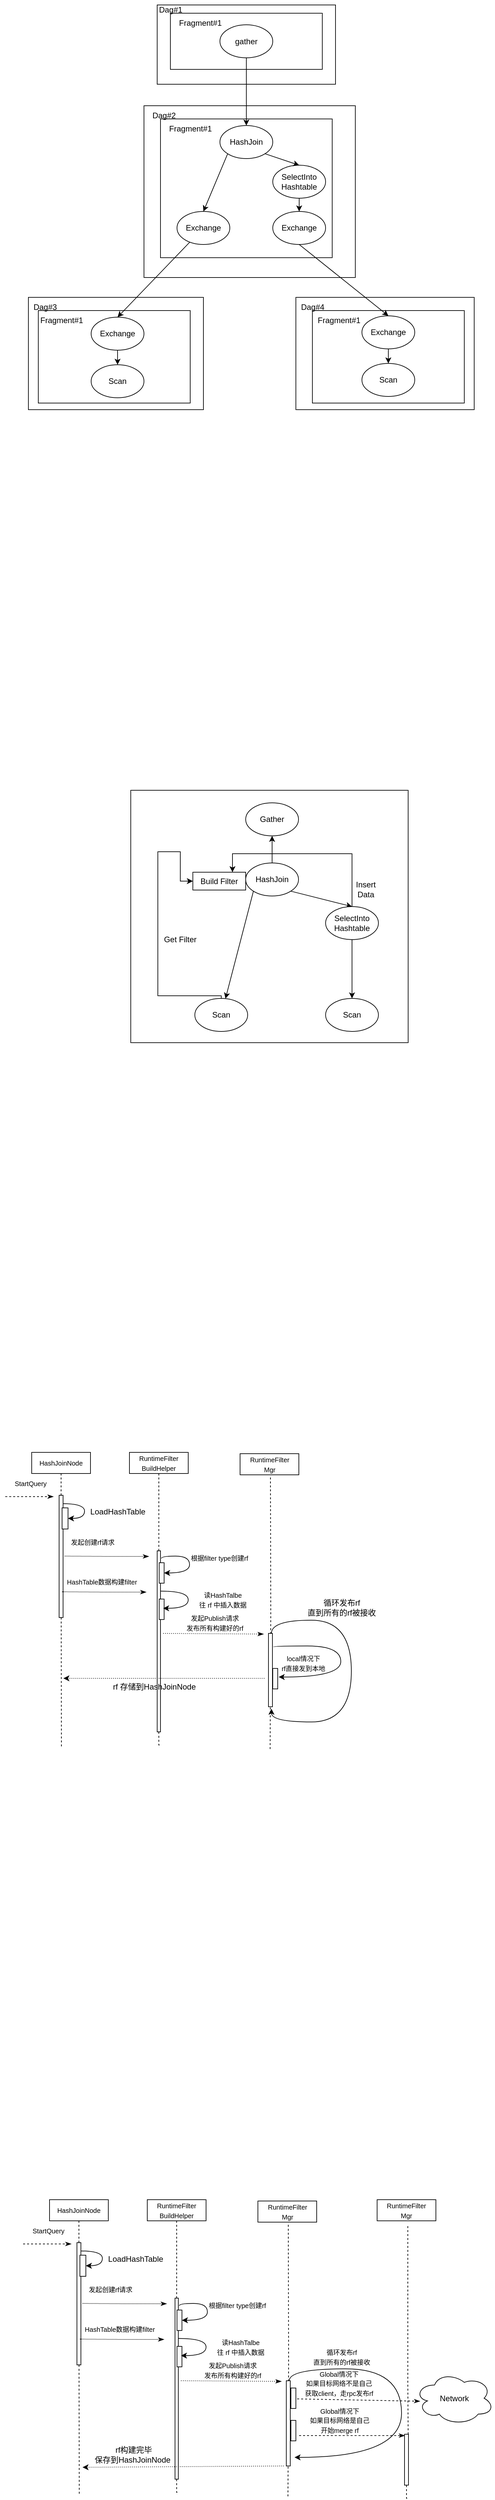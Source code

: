 <mxfile version="22.1.11" type="github">
  <diagram name="第 1 页" id="0k4TBifSkERZmbdtbySY">
    <mxGraphModel dx="954" dy="606" grid="0" gridSize="10" guides="1" tooltips="1" connect="1" arrows="1" fold="1" page="1" pageScale="1" pageWidth="827" pageHeight="1169" math="0" shadow="0">
      <root>
        <mxCell id="0" />
        <mxCell id="1" parent="0" />
        <mxCell id="LGNTD50chUgOsU70D988-14" value="" style="rounded=0;whiteSpace=wrap;html=1;" parent="1" vertex="1">
          <mxGeometry x="460" y="750" width="270" height="170" as="geometry" />
        </mxCell>
        <mxCell id="LGNTD50chUgOsU70D988-35" value="" style="rounded=0;whiteSpace=wrap;html=1;" parent="1" vertex="1">
          <mxGeometry x="485" y="770" width="230" height="140" as="geometry" />
        </mxCell>
        <mxCell id="LGNTD50chUgOsU70D988-13" value="" style="rounded=0;whiteSpace=wrap;html=1;" parent="1" vertex="1">
          <mxGeometry x="55" y="750" width="265" height="170" as="geometry" />
        </mxCell>
        <mxCell id="LGNTD50chUgOsU70D988-6" value="" style="rounded=0;whiteSpace=wrap;html=1;" parent="1" vertex="1">
          <mxGeometry x="230" y="460" width="320" height="260" as="geometry" />
        </mxCell>
        <mxCell id="LGNTD50chUgOsU70D988-2" value="" style="rounded=0;whiteSpace=wrap;html=1;" parent="1" vertex="1">
          <mxGeometry x="255" y="480" width="260" height="210" as="geometry" />
        </mxCell>
        <mxCell id="LGNTD50chUgOsU70D988-1" value="Exchange" style="ellipse;whiteSpace=wrap;html=1;" parent="1" vertex="1">
          <mxGeometry x="280" y="620" width="80" height="50" as="geometry" />
        </mxCell>
        <mxCell id="LGNTD50chUgOsU70D988-26" value="" style="edgeStyle=orthogonalEdgeStyle;rounded=0;orthogonalLoop=1;jettySize=auto;html=1;" parent="1" source="LGNTD50chUgOsU70D988-3" target="LGNTD50chUgOsU70D988-5" edge="1">
          <mxGeometry relative="1" as="geometry" />
        </mxCell>
        <mxCell id="LGNTD50chUgOsU70D988-3" value="SelectInto&lt;br&gt;Hashtable" style="ellipse;whiteSpace=wrap;html=1;" parent="1" vertex="1">
          <mxGeometry x="425" y="550" width="80" height="50" as="geometry" />
        </mxCell>
        <mxCell id="LGNTD50chUgOsU70D988-9" style="rounded=0;orthogonalLoop=1;jettySize=auto;html=1;exitX=1;exitY=1;exitDx=0;exitDy=0;entryX=0.5;entryY=0;entryDx=0;entryDy=0;" parent="1" source="LGNTD50chUgOsU70D988-4" target="LGNTD50chUgOsU70D988-3" edge="1">
          <mxGeometry relative="1" as="geometry" />
        </mxCell>
        <mxCell id="LGNTD50chUgOsU70D988-34" value="" style="rounded=0;whiteSpace=wrap;html=1;" parent="1" vertex="1">
          <mxGeometry x="70" y="770" width="230" height="140" as="geometry" />
        </mxCell>
        <mxCell id="LGNTD50chUgOsU70D988-25" style="rounded=0;orthogonalLoop=1;jettySize=auto;html=1;entryX=0.5;entryY=0;entryDx=0;entryDy=0;" parent="1" source="LGNTD50chUgOsU70D988-1" target="LGNTD50chUgOsU70D988-15" edge="1">
          <mxGeometry relative="1" as="geometry" />
        </mxCell>
        <mxCell id="LGNTD50chUgOsU70D988-12" style="rounded=0;orthogonalLoop=1;jettySize=auto;html=1;exitX=0;exitY=1;exitDx=0;exitDy=0;entryX=0.5;entryY=0;entryDx=0;entryDy=0;" parent="1" source="LGNTD50chUgOsU70D988-4" target="LGNTD50chUgOsU70D988-1" edge="1">
          <mxGeometry relative="1" as="geometry" />
        </mxCell>
        <mxCell id="LGNTD50chUgOsU70D988-4" value="HashJoin" style="ellipse;whiteSpace=wrap;html=1;" parent="1" vertex="1">
          <mxGeometry x="345" y="490" width="80" height="50" as="geometry" />
        </mxCell>
        <mxCell id="LGNTD50chUgOsU70D988-27" style="rounded=0;orthogonalLoop=1;jettySize=auto;html=1;exitX=0.5;exitY=1;exitDx=0;exitDy=0;entryX=0.5;entryY=0;entryDx=0;entryDy=0;" parent="1" source="LGNTD50chUgOsU70D988-5" target="LGNTD50chUgOsU70D988-16" edge="1">
          <mxGeometry relative="1" as="geometry" />
        </mxCell>
        <mxCell id="LGNTD50chUgOsU70D988-5" value="Exchange" style="ellipse;whiteSpace=wrap;html=1;" parent="1" vertex="1">
          <mxGeometry x="425" y="620" width="80" height="50" as="geometry" />
        </mxCell>
        <mxCell id="LGNTD50chUgOsU70D988-21" value="" style="edgeStyle=orthogonalEdgeStyle;rounded=0;orthogonalLoop=1;jettySize=auto;html=1;" parent="1" source="LGNTD50chUgOsU70D988-15" target="LGNTD50chUgOsU70D988-17" edge="1">
          <mxGeometry relative="1" as="geometry" />
        </mxCell>
        <mxCell id="LGNTD50chUgOsU70D988-15" value="Exchange" style="ellipse;whiteSpace=wrap;html=1;" parent="1" vertex="1">
          <mxGeometry x="150" y="780" width="80" height="50" as="geometry" />
        </mxCell>
        <mxCell id="LGNTD50chUgOsU70D988-22" value="" style="edgeStyle=orthogonalEdgeStyle;rounded=0;orthogonalLoop=1;jettySize=auto;html=1;" parent="1" source="LGNTD50chUgOsU70D988-16" target="LGNTD50chUgOsU70D988-18" edge="1">
          <mxGeometry relative="1" as="geometry" />
        </mxCell>
        <mxCell id="LGNTD50chUgOsU70D988-16" value="Exchange" style="ellipse;whiteSpace=wrap;html=1;" parent="1" vertex="1">
          <mxGeometry x="560" y="778" width="80" height="50" as="geometry" />
        </mxCell>
        <mxCell id="LGNTD50chUgOsU70D988-17" value="Scan" style="ellipse;whiteSpace=wrap;html=1;" parent="1" vertex="1">
          <mxGeometry x="150" y="852" width="80" height="50" as="geometry" />
        </mxCell>
        <mxCell id="LGNTD50chUgOsU70D988-18" value="Scan" style="ellipse;whiteSpace=wrap;html=1;" parent="1" vertex="1">
          <mxGeometry x="560" y="850" width="80" height="50" as="geometry" />
        </mxCell>
        <mxCell id="LGNTD50chUgOsU70D988-30" value="" style="rounded=0;whiteSpace=wrap;html=1;" parent="1" vertex="1">
          <mxGeometry x="250" y="307.5" width="270" height="120" as="geometry" />
        </mxCell>
        <mxCell id="LGNTD50chUgOsU70D988-33" value="" style="rounded=0;whiteSpace=wrap;html=1;" parent="1" vertex="1">
          <mxGeometry x="270" y="320" width="230" height="85" as="geometry" />
        </mxCell>
        <mxCell id="LGNTD50chUgOsU70D988-32" style="edgeStyle=orthogonalEdgeStyle;rounded=0;orthogonalLoop=1;jettySize=auto;html=1;" parent="1" source="LGNTD50chUgOsU70D988-31" target="LGNTD50chUgOsU70D988-4" edge="1">
          <mxGeometry relative="1" as="geometry" />
        </mxCell>
        <mxCell id="LGNTD50chUgOsU70D988-31" value="gather" style="ellipse;whiteSpace=wrap;html=1;" parent="1" vertex="1">
          <mxGeometry x="345" y="337.5" width="80" height="50" as="geometry" />
        </mxCell>
        <mxCell id="2ma7Ghk2zAE5fmu_fwJY-1" value="Fragment#1" style="text;html=1;align=center;verticalAlign=middle;resizable=0;points=[];autosize=1;strokeColor=none;fillColor=none;" parent="1" vertex="1">
          <mxGeometry x="480" y="770" width="90" height="30" as="geometry" />
        </mxCell>
        <mxCell id="2ma7Ghk2zAE5fmu_fwJY-2" value="Dag#1" style="text;html=1;align=center;verticalAlign=middle;resizable=0;points=[];autosize=1;strokeColor=none;fillColor=none;" parent="1" vertex="1">
          <mxGeometry x="240" y="300" width="60" height="30" as="geometry" />
        </mxCell>
        <mxCell id="2ma7Ghk2zAE5fmu_fwJY-3" value="Dag#2" style="text;html=1;align=center;verticalAlign=middle;resizable=0;points=[];autosize=1;strokeColor=none;fillColor=none;" parent="1" vertex="1">
          <mxGeometry x="230" y="460" width="60" height="30" as="geometry" />
        </mxCell>
        <mxCell id="2ma7Ghk2zAE5fmu_fwJY-4" value="Dag#3" style="text;html=1;align=center;verticalAlign=middle;resizable=0;points=[];autosize=1;strokeColor=none;fillColor=none;" parent="1" vertex="1">
          <mxGeometry x="50" y="750" width="60" height="30" as="geometry" />
        </mxCell>
        <mxCell id="2ma7Ghk2zAE5fmu_fwJY-5" value="Dag#4" style="text;html=1;align=center;verticalAlign=middle;resizable=0;points=[];autosize=1;strokeColor=none;fillColor=none;" parent="1" vertex="1">
          <mxGeometry x="455" y="750" width="60" height="30" as="geometry" />
        </mxCell>
        <mxCell id="2ma7Ghk2zAE5fmu_fwJY-6" value="Fragment#1" style="text;html=1;align=center;verticalAlign=middle;resizable=0;points=[];autosize=1;strokeColor=none;fillColor=none;" parent="1" vertex="1">
          <mxGeometry x="60" y="770" width="90" height="30" as="geometry" />
        </mxCell>
        <mxCell id="2ma7Ghk2zAE5fmu_fwJY-7" value="Fragment#1" style="text;html=1;align=center;verticalAlign=middle;resizable=0;points=[];autosize=1;strokeColor=none;fillColor=none;" parent="1" vertex="1">
          <mxGeometry x="270" y="320" width="90" height="30" as="geometry" />
        </mxCell>
        <mxCell id="2ma7Ghk2zAE5fmu_fwJY-8" value="Fragment#1" style="text;html=1;align=center;verticalAlign=middle;resizable=0;points=[];autosize=1;strokeColor=none;fillColor=none;" parent="1" vertex="1">
          <mxGeometry x="255" y="480" width="90" height="30" as="geometry" />
        </mxCell>
        <mxCell id="CpbZUt9SCDzq-T55aCew-1" value="" style="rounded=0;whiteSpace=wrap;html=1;" vertex="1" parent="1">
          <mxGeometry x="210" y="1496" width="420" height="382" as="geometry" />
        </mxCell>
        <mxCell id="CpbZUt9SCDzq-T55aCew-7" style="rounded=0;orthogonalLoop=1;jettySize=auto;html=1;exitX=1;exitY=1;exitDx=0;exitDy=0;entryX=0.5;entryY=0;entryDx=0;entryDy=0;" edge="1" parent="1" source="CpbZUt9SCDzq-T55aCew-2" target="CpbZUt9SCDzq-T55aCew-3">
          <mxGeometry relative="1" as="geometry" />
        </mxCell>
        <mxCell id="CpbZUt9SCDzq-T55aCew-12" style="rounded=0;orthogonalLoop=1;jettySize=auto;html=1;exitX=0;exitY=1;exitDx=0;exitDy=0;" edge="1" parent="1" source="CpbZUt9SCDzq-T55aCew-2" target="CpbZUt9SCDzq-T55aCew-5">
          <mxGeometry relative="1" as="geometry" />
        </mxCell>
        <mxCell id="CpbZUt9SCDzq-T55aCew-26" value="" style="edgeStyle=orthogonalEdgeStyle;rounded=0;orthogonalLoop=1;jettySize=auto;html=1;" edge="1" parent="1" source="CpbZUt9SCDzq-T55aCew-2" target="CpbZUt9SCDzq-T55aCew-25">
          <mxGeometry relative="1" as="geometry" />
        </mxCell>
        <mxCell id="CpbZUt9SCDzq-T55aCew-2" value="HashJoin" style="ellipse;whiteSpace=wrap;html=1;" vertex="1" parent="1">
          <mxGeometry x="384" y="1606" width="80" height="50" as="geometry" />
        </mxCell>
        <mxCell id="CpbZUt9SCDzq-T55aCew-9" value="" style="edgeStyle=orthogonalEdgeStyle;rounded=0;orthogonalLoop=1;jettySize=auto;html=1;" edge="1" parent="1" source="CpbZUt9SCDzq-T55aCew-3" target="CpbZUt9SCDzq-T55aCew-4">
          <mxGeometry relative="1" as="geometry" />
        </mxCell>
        <mxCell id="CpbZUt9SCDzq-T55aCew-21" style="edgeStyle=orthogonalEdgeStyle;rounded=0;orthogonalLoop=1;jettySize=auto;html=1;entryX=0.75;entryY=0;entryDx=0;entryDy=0;" edge="1" parent="1" source="CpbZUt9SCDzq-T55aCew-3" target="CpbZUt9SCDzq-T55aCew-13">
          <mxGeometry relative="1" as="geometry">
            <Array as="points">
              <mxPoint x="492" y="1592" />
              <mxPoint x="314" y="1592" />
            </Array>
          </mxGeometry>
        </mxCell>
        <mxCell id="CpbZUt9SCDzq-T55aCew-3" value="SelectInto&lt;br&gt;Hashtable" style="ellipse;whiteSpace=wrap;html=1;" vertex="1" parent="1">
          <mxGeometry x="505" y="1672" width="80" height="50" as="geometry" />
        </mxCell>
        <mxCell id="CpbZUt9SCDzq-T55aCew-4" value="Scan" style="ellipse;whiteSpace=wrap;html=1;" vertex="1" parent="1">
          <mxGeometry x="505" y="1811" width="80" height="50" as="geometry" />
        </mxCell>
        <mxCell id="CpbZUt9SCDzq-T55aCew-5" value="Scan" style="ellipse;whiteSpace=wrap;html=1;" vertex="1" parent="1">
          <mxGeometry x="307" y="1811" width="80" height="50" as="geometry" />
        </mxCell>
        <mxCell id="CpbZUt9SCDzq-T55aCew-17" style="edgeStyle=orthogonalEdgeStyle;rounded=0;orthogonalLoop=1;jettySize=auto;html=1;entryX=0.5;entryY=0;entryDx=0;entryDy=0;endArrow=none;endFill=0;startArrow=classic;startFill=1;" edge="1" parent="1" source="CpbZUt9SCDzq-T55aCew-13" target="CpbZUt9SCDzq-T55aCew-5">
          <mxGeometry relative="1" as="geometry">
            <Array as="points">
              <mxPoint x="285" y="1634" />
              <mxPoint x="285" y="1589" />
              <mxPoint x="251" y="1589" />
              <mxPoint x="251" y="1807" />
            </Array>
          </mxGeometry>
        </mxCell>
        <mxCell id="CpbZUt9SCDzq-T55aCew-13" value="Build Filter" style="rounded=0;whiteSpace=wrap;html=1;" vertex="1" parent="1">
          <mxGeometry x="304" y="1620" width="80" height="27" as="geometry" />
        </mxCell>
        <mxCell id="CpbZUt9SCDzq-T55aCew-18" value="Get Filter" style="text;html=1;strokeColor=none;fillColor=none;align=center;verticalAlign=middle;whiteSpace=wrap;rounded=0;" vertex="1" parent="1">
          <mxGeometry x="255" y="1707" width="60" height="30" as="geometry" />
        </mxCell>
        <mxCell id="CpbZUt9SCDzq-T55aCew-22" value="Insert Data" style="text;html=1;strokeColor=none;fillColor=none;align=center;verticalAlign=middle;whiteSpace=wrap;rounded=0;" vertex="1" parent="1">
          <mxGeometry x="536" y="1631" width="60" height="30" as="geometry" />
        </mxCell>
        <mxCell id="CpbZUt9SCDzq-T55aCew-25" value="Gather" style="ellipse;whiteSpace=wrap;html=1;" vertex="1" parent="1">
          <mxGeometry x="384" y="1515" width="80" height="50" as="geometry" />
        </mxCell>
        <mxCell id="CpbZUt9SCDzq-T55aCew-35" style="rounded=0;orthogonalLoop=1;jettySize=auto;html=1;endArrow=none;endFill=0;dashed=1;" edge="1" parent="1" source="CpbZUt9SCDzq-T55aCew-39">
          <mxGeometry relative="1" as="geometry">
            <mxPoint x="105" y="2945" as="targetPoint" />
          </mxGeometry>
        </mxCell>
        <mxCell id="CpbZUt9SCDzq-T55aCew-27" value="&lt;font style=&quot;font-size: 10px;&quot;&gt;HashJoinNode&lt;/font&gt;" style="rounded=0;whiteSpace=wrap;html=1;" vertex="1" parent="1">
          <mxGeometry x="60" y="2498" width="89" height="32" as="geometry" />
        </mxCell>
        <mxCell id="CpbZUt9SCDzq-T55aCew-29" value="&lt;font style=&quot;font-size: 10px;&quot;&gt;RuntimeFilter&lt;br&gt;Mgr&lt;/font&gt;" style="rounded=0;whiteSpace=wrap;html=1;" vertex="1" parent="1">
          <mxGeometry x="375.5" y="2500" width="89" height="32" as="geometry" />
        </mxCell>
        <mxCell id="CpbZUt9SCDzq-T55aCew-36" style="edgeStyle=orthogonalEdgeStyle;rounded=0;orthogonalLoop=1;jettySize=auto;html=1;endArrow=none;endFill=0;dashed=1;" edge="1" parent="1" source="CpbZUt9SCDzq-T55aCew-47">
          <mxGeometry relative="1" as="geometry">
            <mxPoint x="253" y="2944" as="targetPoint" />
          </mxGeometry>
        </mxCell>
        <mxCell id="CpbZUt9SCDzq-T55aCew-30" value="&lt;font style=&quot;font-size: 10px;&quot;&gt;RuntimeFilter&lt;br&gt;BuildHelper&lt;/font&gt;" style="rounded=0;whiteSpace=wrap;html=1;" vertex="1" parent="1">
          <mxGeometry x="208" y="2498" width="89" height="32" as="geometry" />
        </mxCell>
        <mxCell id="CpbZUt9SCDzq-T55aCew-40" value="" style="rounded=0;orthogonalLoop=1;jettySize=auto;html=1;endArrow=none;endFill=0;dashed=1;" edge="1" parent="1" source="CpbZUt9SCDzq-T55aCew-27" target="CpbZUt9SCDzq-T55aCew-39">
          <mxGeometry relative="1" as="geometry">
            <mxPoint x="105" y="2530" as="sourcePoint" />
            <mxPoint x="104.5" y="2929" as="targetPoint" />
          </mxGeometry>
        </mxCell>
        <mxCell id="CpbZUt9SCDzq-T55aCew-45" style="edgeStyle=orthogonalEdgeStyle;rounded=0;orthogonalLoop=1;jettySize=auto;html=1;exitX=0.833;exitY=0.068;exitDx=0;exitDy=0;entryX=1;entryY=0.5;entryDx=0;entryDy=0;exitPerimeter=0;curved=1;" edge="1" parent="1" source="CpbZUt9SCDzq-T55aCew-39" target="CpbZUt9SCDzq-T55aCew-43">
          <mxGeometry relative="1" as="geometry">
            <Array as="points">
              <mxPoint x="140" y="2576" />
              <mxPoint x="140" y="2598" />
            </Array>
          </mxGeometry>
        </mxCell>
        <mxCell id="CpbZUt9SCDzq-T55aCew-49" style="edgeStyle=orthogonalEdgeStyle;rounded=0;orthogonalLoop=1;jettySize=auto;html=1;exitX=1;exitY=0.5;exitDx=0;exitDy=0;dashed=1;dashPattern=1 1;endArrow=classicThin;endFill=1;" edge="1" parent="1">
          <mxGeometry relative="1" as="geometry">
            <mxPoint x="237.5" y="2655.5" as="targetPoint" />
            <mxPoint x="110" y="2655" as="sourcePoint" />
          </mxGeometry>
        </mxCell>
        <mxCell id="CpbZUt9SCDzq-T55aCew-39" value="" style="rounded=0;whiteSpace=wrap;html=1;" vertex="1" parent="1">
          <mxGeometry x="101.5" y="2563" width="6" height="185" as="geometry" />
        </mxCell>
        <mxCell id="CpbZUt9SCDzq-T55aCew-41" value="" style="endArrow=classicThin;html=1;rounded=0;dashed=1;endFill=1;" edge="1" parent="1">
          <mxGeometry width="50" height="50" relative="1" as="geometry">
            <mxPoint x="20" y="2565" as="sourcePoint" />
            <mxPoint x="93" y="2565" as="targetPoint" />
          </mxGeometry>
        </mxCell>
        <mxCell id="CpbZUt9SCDzq-T55aCew-42" value="&lt;font style=&quot;font-size: 10px;&quot;&gt;StartQuery&lt;/font&gt;" style="text;html=1;align=center;verticalAlign=middle;resizable=0;points=[];autosize=1;strokeColor=none;fillColor=none;" vertex="1" parent="1">
          <mxGeometry x="25" y="2532" width="66" height="26" as="geometry" />
        </mxCell>
        <mxCell id="CpbZUt9SCDzq-T55aCew-43" value="" style="rounded=0;whiteSpace=wrap;html=1;" vertex="1" parent="1">
          <mxGeometry x="106" y="2582" width="9" height="32" as="geometry" />
        </mxCell>
        <mxCell id="CpbZUt9SCDzq-T55aCew-46" value="LoadHashTable" style="text;html=1;align=center;verticalAlign=middle;resizable=0;points=[];autosize=1;strokeColor=none;fillColor=none;" vertex="1" parent="1">
          <mxGeometry x="139.5" y="2575" width="101" height="26" as="geometry" />
        </mxCell>
        <mxCell id="CpbZUt9SCDzq-T55aCew-48" value="" style="edgeStyle=orthogonalEdgeStyle;rounded=0;orthogonalLoop=1;jettySize=auto;html=1;endArrow=none;endFill=0;dashed=1;" edge="1" parent="1" source="CpbZUt9SCDzq-T55aCew-30" target="CpbZUt9SCDzq-T55aCew-47">
          <mxGeometry relative="1" as="geometry">
            <mxPoint x="253" y="2530" as="sourcePoint" />
            <mxPoint x="252.5" y="2929" as="targetPoint" />
          </mxGeometry>
        </mxCell>
        <mxCell id="CpbZUt9SCDzq-T55aCew-64" style="edgeStyle=orthogonalEdgeStyle;rounded=0;orthogonalLoop=1;jettySize=auto;html=1;exitX=1.3;exitY=0.042;exitDx=0;exitDy=0;entryX=0.5;entryY=0;entryDx=0;entryDy=0;curved=1;exitPerimeter=0;" edge="1" parent="1" source="CpbZUt9SCDzq-T55aCew-47" target="CpbZUt9SCDzq-T55aCew-63">
          <mxGeometry relative="1" as="geometry">
            <Array as="points">
              <mxPoint x="299" y="2655" />
              <mxPoint x="299" y="2681" />
            </Array>
          </mxGeometry>
        </mxCell>
        <mxCell id="CpbZUt9SCDzq-T55aCew-47" value="" style="rounded=0;whiteSpace=wrap;html=1;" vertex="1" parent="1">
          <mxGeometry x="250" y="2647" width="5" height="274" as="geometry" />
        </mxCell>
        <mxCell id="CpbZUt9SCDzq-T55aCew-50" value="&lt;font style=&quot;font-size: 10px;&quot;&gt;发起创建rf请求&lt;/font&gt;" style="text;html=1;align=center;verticalAlign=middle;resizable=0;points=[];autosize=1;strokeColor=none;fillColor=none;" vertex="1" parent="1">
          <mxGeometry x="110" y="2621" width="84" height="26" as="geometry" />
        </mxCell>
        <mxCell id="CpbZUt9SCDzq-T55aCew-63" value="" style="rounded=0;whiteSpace=wrap;html=1;direction=south;" vertex="1" parent="1">
          <mxGeometry x="253" y="2665" width="7.5" height="31" as="geometry" />
        </mxCell>
        <mxCell id="CpbZUt9SCDzq-T55aCew-65" value="&lt;font style=&quot;font-size: 10px;&quot;&gt;根据filter type创建rf&lt;/font&gt;" style="text;html=1;align=center;verticalAlign=middle;resizable=0;points=[];autosize=1;strokeColor=none;fillColor=none;" vertex="1" parent="1">
          <mxGeometry x="291.5" y="2645" width="105" height="26" as="geometry" />
        </mxCell>
        <mxCell id="CpbZUt9SCDzq-T55aCew-66" value="" style="rounded=0;whiteSpace=wrap;html=1;direction=south;" vertex="1" parent="1">
          <mxGeometry x="253" y="2720" width="7.5" height="31" as="geometry" />
        </mxCell>
        <mxCell id="CpbZUt9SCDzq-T55aCew-67" style="edgeStyle=orthogonalEdgeStyle;rounded=0;orthogonalLoop=1;jettySize=auto;html=1;exitX=1.3;exitY=0.042;exitDx=0;exitDy=0;entryX=0.5;entryY=0;entryDx=0;entryDy=0;curved=1;exitPerimeter=0;" edge="1" parent="1">
          <mxGeometry relative="1" as="geometry">
            <mxPoint x="255" y="2708" as="sourcePoint" />
            <mxPoint x="259" y="2734" as="targetPoint" />
            <Array as="points">
              <mxPoint x="297" y="2708" />
              <mxPoint x="297" y="2734" />
            </Array>
          </mxGeometry>
        </mxCell>
        <mxCell id="CpbZUt9SCDzq-T55aCew-68" value="&lt;font style=&quot;font-size: 10px;&quot;&gt;读HashTalbe&lt;br&gt;往 rf 中插入数据&lt;/font&gt;" style="text;html=1;align=center;verticalAlign=middle;resizable=0;points=[];autosize=1;strokeColor=none;fillColor=none;" vertex="1" parent="1">
          <mxGeometry x="304" y="2700" width="90" height="41" as="geometry" />
        </mxCell>
        <mxCell id="CpbZUt9SCDzq-T55aCew-69" style="rounded=0;orthogonalLoop=1;jettySize=auto;html=1;exitX=1.1;exitY=0.717;exitDx=0;exitDy=0;dashed=1;dashPattern=1 2;endArrow=classicThin;endFill=1;exitPerimeter=0;" edge="1" parent="1">
          <mxGeometry relative="1" as="geometry">
            <mxPoint x="411.25" y="2772.99" as="targetPoint" />
            <mxPoint x="259" y="2772.003" as="sourcePoint" />
          </mxGeometry>
        </mxCell>
        <mxCell id="CpbZUt9SCDzq-T55aCew-70" value="&lt;font style=&quot;font-size: 10px;&quot;&gt;发起Publish请求&lt;br&gt;发布所有构建好的rf&lt;/font&gt;" style="text;html=1;align=center;verticalAlign=middle;resizable=0;points=[];autosize=1;strokeColor=none;fillColor=none;" vertex="1" parent="1">
          <mxGeometry x="285" y="2735" width="104" height="41" as="geometry" />
        </mxCell>
        <mxCell id="CpbZUt9SCDzq-T55aCew-74" style="edgeStyle=orthogonalEdgeStyle;rounded=0;orthogonalLoop=1;jettySize=auto;html=1;endArrow=none;endFill=0;dashed=1;" edge="1" parent="1">
          <mxGeometry relative="1" as="geometry">
            <mxPoint x="421.5" y="2536" as="sourcePoint" />
            <mxPoint x="421" y="2947" as="targetPoint" />
          </mxGeometry>
        </mxCell>
        <mxCell id="CpbZUt9SCDzq-T55aCew-75" value="" style="rounded=0;whiteSpace=wrap;html=1;" vertex="1" parent="1">
          <mxGeometry x="418.5" y="2772" width="6" height="111" as="geometry" />
        </mxCell>
        <mxCell id="CpbZUt9SCDzq-T55aCew-76" style="edgeStyle=orthogonalEdgeStyle;rounded=0;orthogonalLoop=1;jettySize=auto;html=1;exitX=0.75;exitY=0;exitDx=0;exitDy=0;curved=1;" edge="1" parent="1" source="CpbZUt9SCDzq-T55aCew-75">
          <mxGeometry relative="1" as="geometry">
            <mxPoint x="423" y="2886" as="targetPoint" />
            <Array as="points">
              <mxPoint x="423" y="2752" />
              <mxPoint x="544" y="2752" />
              <mxPoint x="544" y="2906" />
              <mxPoint x="423" y="2906" />
            </Array>
          </mxGeometry>
        </mxCell>
        <mxCell id="CpbZUt9SCDzq-T55aCew-77" value="循环发布rf&lt;br&gt;直到所有的rf被接收" style="text;html=1;align=center;verticalAlign=middle;resizable=0;points=[];autosize=1;strokeColor=none;fillColor=none;" vertex="1" parent="1">
          <mxGeometry x="468.5" y="2712" width="121" height="41" as="geometry" />
        </mxCell>
        <mxCell id="CpbZUt9SCDzq-T55aCew-78" value="" style="rounded=0;whiteSpace=wrap;html=1;direction=south;" vertex="1" parent="1">
          <mxGeometry x="425" y="2825" width="7.5" height="31" as="geometry" />
        </mxCell>
        <mxCell id="CpbZUt9SCDzq-T55aCew-79" style="edgeStyle=orthogonalEdgeStyle;rounded=0;orthogonalLoop=1;jettySize=auto;html=1;exitX=0.833;exitY=0.074;exitDx=0;exitDy=0;curved=1;exitPerimeter=0;" edge="1" parent="1">
          <mxGeometry relative="1" as="geometry">
            <mxPoint x="425.998" y="2792.546" as="sourcePoint" />
            <mxPoint x="434" y="2838" as="targetPoint" />
            <Array as="points">
              <mxPoint x="426" y="2791" />
              <mxPoint x="528" y="2791" />
              <mxPoint x="528" y="2838" />
            </Array>
          </mxGeometry>
        </mxCell>
        <mxCell id="CpbZUt9SCDzq-T55aCew-85" value="&lt;font style=&quot;font-size: 10px;&quot;&gt;local情况下&lt;br&gt;rf直接发到本地&lt;br&gt;&lt;/font&gt;" style="text;html=1;align=center;verticalAlign=middle;resizable=0;points=[];autosize=1;strokeColor=none;fillColor=none;" vertex="1" parent="1">
          <mxGeometry x="429" y="2796" width="84" height="41" as="geometry" />
        </mxCell>
        <mxCell id="CpbZUt9SCDzq-T55aCew-86" style="edgeStyle=orthogonalEdgeStyle;rounded=0;orthogonalLoop=1;jettySize=auto;html=1;exitX=1;exitY=0.5;exitDx=0;exitDy=0;dashed=1;dashPattern=1 1;endArrow=classicThin;endFill=1;" edge="1" parent="1">
          <mxGeometry relative="1" as="geometry">
            <mxPoint x="233.5" y="2709.5" as="targetPoint" />
            <mxPoint x="106" y="2709" as="sourcePoint" />
          </mxGeometry>
        </mxCell>
        <mxCell id="CpbZUt9SCDzq-T55aCew-88" value="&lt;font style=&quot;font-size: 10px;&quot;&gt;HashTable数据构建filter&lt;/font&gt;" style="text;html=1;align=center;verticalAlign=middle;resizable=0;points=[];autosize=1;strokeColor=none;fillColor=none;" vertex="1" parent="1">
          <mxGeometry x="104" y="2681" width="124" height="26" as="geometry" />
        </mxCell>
        <mxCell id="CpbZUt9SCDzq-T55aCew-89" value="" style="endArrow=none;html=1;rounded=0;endFill=0;startArrow=classic;startFill=1;dashed=1;dashPattern=1 2;" edge="1" parent="1">
          <mxGeometry width="50" height="50" relative="1" as="geometry">
            <mxPoint x="108" y="2840" as="sourcePoint" />
            <mxPoint x="414" y="2840" as="targetPoint" />
          </mxGeometry>
        </mxCell>
        <mxCell id="CpbZUt9SCDzq-T55aCew-90" value="rf 存储到HashJoinNode&amp;nbsp;" style="text;html=1;align=center;verticalAlign=middle;resizable=0;points=[];autosize=1;strokeColor=none;fillColor=none;" vertex="1" parent="1">
          <mxGeometry x="173" y="2840" width="147" height="26" as="geometry" />
        </mxCell>
        <mxCell id="CpbZUt9SCDzq-T55aCew-92" style="rounded=0;orthogonalLoop=1;jettySize=auto;html=1;endArrow=none;endFill=0;dashed=1;" edge="1" parent="1" source="CpbZUt9SCDzq-T55aCew-100">
          <mxGeometry relative="1" as="geometry">
            <mxPoint x="132" y="4076" as="targetPoint" />
          </mxGeometry>
        </mxCell>
        <mxCell id="CpbZUt9SCDzq-T55aCew-93" value="&lt;font style=&quot;font-size: 10px;&quot;&gt;HashJoinNode&lt;/font&gt;" style="rounded=0;whiteSpace=wrap;html=1;" vertex="1" parent="1">
          <mxGeometry x="87" y="3629" width="89" height="32" as="geometry" />
        </mxCell>
        <mxCell id="CpbZUt9SCDzq-T55aCew-94" value="&lt;font style=&quot;font-size: 10px;&quot;&gt;RuntimeFilter&lt;br&gt;Mgr&lt;/font&gt;" style="rounded=0;whiteSpace=wrap;html=1;" vertex="1" parent="1">
          <mxGeometry x="402.5" y="3631" width="89" height="32" as="geometry" />
        </mxCell>
        <mxCell id="CpbZUt9SCDzq-T55aCew-95" style="edgeStyle=orthogonalEdgeStyle;rounded=0;orthogonalLoop=1;jettySize=auto;html=1;endArrow=none;endFill=0;dashed=1;" edge="1" parent="1" source="CpbZUt9SCDzq-T55aCew-107">
          <mxGeometry relative="1" as="geometry">
            <mxPoint x="280" y="4075" as="targetPoint" />
          </mxGeometry>
        </mxCell>
        <mxCell id="CpbZUt9SCDzq-T55aCew-96" value="&lt;font style=&quot;font-size: 10px;&quot;&gt;RuntimeFilter&lt;br&gt;BuildHelper&lt;/font&gt;" style="rounded=0;whiteSpace=wrap;html=1;" vertex="1" parent="1">
          <mxGeometry x="235" y="3629" width="89" height="32" as="geometry" />
        </mxCell>
        <mxCell id="CpbZUt9SCDzq-T55aCew-97" value="" style="rounded=0;orthogonalLoop=1;jettySize=auto;html=1;endArrow=none;endFill=0;dashed=1;" edge="1" parent="1" source="CpbZUt9SCDzq-T55aCew-93" target="CpbZUt9SCDzq-T55aCew-100">
          <mxGeometry relative="1" as="geometry">
            <mxPoint x="132" y="3661" as="sourcePoint" />
            <mxPoint x="131.5" y="4060" as="targetPoint" />
          </mxGeometry>
        </mxCell>
        <mxCell id="CpbZUt9SCDzq-T55aCew-98" style="edgeStyle=orthogonalEdgeStyle;rounded=0;orthogonalLoop=1;jettySize=auto;html=1;exitX=0.833;exitY=0.068;exitDx=0;exitDy=0;entryX=1;entryY=0.5;entryDx=0;entryDy=0;exitPerimeter=0;curved=1;" edge="1" parent="1" source="CpbZUt9SCDzq-T55aCew-100" target="CpbZUt9SCDzq-T55aCew-103">
          <mxGeometry relative="1" as="geometry">
            <Array as="points">
              <mxPoint x="167" y="3707" />
              <mxPoint x="167" y="3729" />
            </Array>
          </mxGeometry>
        </mxCell>
        <mxCell id="CpbZUt9SCDzq-T55aCew-99" style="edgeStyle=orthogonalEdgeStyle;rounded=0;orthogonalLoop=1;jettySize=auto;html=1;exitX=1;exitY=0.5;exitDx=0;exitDy=0;dashed=1;dashPattern=1 1;endArrow=classicThin;endFill=1;" edge="1" parent="1">
          <mxGeometry relative="1" as="geometry">
            <mxPoint x="264.5" y="3786.5" as="targetPoint" />
            <mxPoint x="137" y="3786" as="sourcePoint" />
          </mxGeometry>
        </mxCell>
        <mxCell id="CpbZUt9SCDzq-T55aCew-100" value="" style="rounded=0;whiteSpace=wrap;html=1;" vertex="1" parent="1">
          <mxGeometry x="128.5" y="3694" width="6" height="185" as="geometry" />
        </mxCell>
        <mxCell id="CpbZUt9SCDzq-T55aCew-101" value="" style="endArrow=classicThin;html=1;rounded=0;dashed=1;endFill=1;" edge="1" parent="1">
          <mxGeometry width="50" height="50" relative="1" as="geometry">
            <mxPoint x="47" y="3696" as="sourcePoint" />
            <mxPoint x="120" y="3696" as="targetPoint" />
          </mxGeometry>
        </mxCell>
        <mxCell id="CpbZUt9SCDzq-T55aCew-102" value="&lt;font style=&quot;font-size: 10px;&quot;&gt;StartQuery&lt;/font&gt;" style="text;html=1;align=center;verticalAlign=middle;resizable=0;points=[];autosize=1;strokeColor=none;fillColor=none;" vertex="1" parent="1">
          <mxGeometry x="52" y="3663" width="66" height="26" as="geometry" />
        </mxCell>
        <mxCell id="CpbZUt9SCDzq-T55aCew-103" value="" style="rounded=0;whiteSpace=wrap;html=1;" vertex="1" parent="1">
          <mxGeometry x="133" y="3713" width="9" height="32" as="geometry" />
        </mxCell>
        <mxCell id="CpbZUt9SCDzq-T55aCew-104" value="LoadHashTable" style="text;html=1;align=center;verticalAlign=middle;resizable=0;points=[];autosize=1;strokeColor=none;fillColor=none;" vertex="1" parent="1">
          <mxGeometry x="166.5" y="3706" width="101" height="26" as="geometry" />
        </mxCell>
        <mxCell id="CpbZUt9SCDzq-T55aCew-105" value="" style="edgeStyle=orthogonalEdgeStyle;rounded=0;orthogonalLoop=1;jettySize=auto;html=1;endArrow=none;endFill=0;dashed=1;" edge="1" parent="1" source="CpbZUt9SCDzq-T55aCew-96" target="CpbZUt9SCDzq-T55aCew-107">
          <mxGeometry relative="1" as="geometry">
            <mxPoint x="280" y="3661" as="sourcePoint" />
            <mxPoint x="279.5" y="4060" as="targetPoint" />
          </mxGeometry>
        </mxCell>
        <mxCell id="CpbZUt9SCDzq-T55aCew-106" style="edgeStyle=orthogonalEdgeStyle;rounded=0;orthogonalLoop=1;jettySize=auto;html=1;exitX=1.3;exitY=0.042;exitDx=0;exitDy=0;entryX=0.5;entryY=0;entryDx=0;entryDy=0;curved=1;exitPerimeter=0;" edge="1" parent="1" source="CpbZUt9SCDzq-T55aCew-107" target="CpbZUt9SCDzq-T55aCew-109">
          <mxGeometry relative="1" as="geometry">
            <Array as="points">
              <mxPoint x="326" y="3786" />
              <mxPoint x="326" y="3812" />
            </Array>
          </mxGeometry>
        </mxCell>
        <mxCell id="CpbZUt9SCDzq-T55aCew-107" value="" style="rounded=0;whiteSpace=wrap;html=1;" vertex="1" parent="1">
          <mxGeometry x="277" y="3778" width="5" height="274" as="geometry" />
        </mxCell>
        <mxCell id="CpbZUt9SCDzq-T55aCew-108" value="&lt;font style=&quot;font-size: 10px;&quot;&gt;发起创建rf请求&lt;/font&gt;" style="text;html=1;align=center;verticalAlign=middle;resizable=0;points=[];autosize=1;strokeColor=none;fillColor=none;" vertex="1" parent="1">
          <mxGeometry x="137" y="3752" width="84" height="26" as="geometry" />
        </mxCell>
        <mxCell id="CpbZUt9SCDzq-T55aCew-109" value="" style="rounded=0;whiteSpace=wrap;html=1;direction=south;" vertex="1" parent="1">
          <mxGeometry x="280" y="3796" width="7.5" height="31" as="geometry" />
        </mxCell>
        <mxCell id="CpbZUt9SCDzq-T55aCew-110" value="&lt;font style=&quot;font-size: 10px;&quot;&gt;根据filter type创建rf&lt;/font&gt;" style="text;html=1;align=center;verticalAlign=middle;resizable=0;points=[];autosize=1;strokeColor=none;fillColor=none;" vertex="1" parent="1">
          <mxGeometry x="318.5" y="3776" width="105" height="26" as="geometry" />
        </mxCell>
        <mxCell id="CpbZUt9SCDzq-T55aCew-111" value="" style="rounded=0;whiteSpace=wrap;html=1;direction=south;" vertex="1" parent="1">
          <mxGeometry x="280" y="3851" width="7.5" height="31" as="geometry" />
        </mxCell>
        <mxCell id="CpbZUt9SCDzq-T55aCew-112" style="edgeStyle=orthogonalEdgeStyle;rounded=0;orthogonalLoop=1;jettySize=auto;html=1;exitX=1.3;exitY=0.042;exitDx=0;exitDy=0;entryX=0.5;entryY=0;entryDx=0;entryDy=0;curved=1;exitPerimeter=0;" edge="1" parent="1">
          <mxGeometry relative="1" as="geometry">
            <mxPoint x="282" y="3839" as="sourcePoint" />
            <mxPoint x="286" y="3865" as="targetPoint" />
            <Array as="points">
              <mxPoint x="324" y="3839" />
              <mxPoint x="324" y="3865" />
            </Array>
          </mxGeometry>
        </mxCell>
        <mxCell id="CpbZUt9SCDzq-T55aCew-113" value="&lt;font style=&quot;font-size: 10px;&quot;&gt;读HashTalbe&lt;br&gt;往 rf 中插入数据&lt;/font&gt;" style="text;html=1;align=center;verticalAlign=middle;resizable=0;points=[];autosize=1;strokeColor=none;fillColor=none;" vertex="1" parent="1">
          <mxGeometry x="331" y="3831" width="90" height="41" as="geometry" />
        </mxCell>
        <mxCell id="CpbZUt9SCDzq-T55aCew-114" style="rounded=0;orthogonalLoop=1;jettySize=auto;html=1;exitX=1.1;exitY=0.717;exitDx=0;exitDy=0;dashed=1;dashPattern=1 2;endArrow=classicThin;endFill=1;exitPerimeter=0;" edge="1" parent="1">
          <mxGeometry relative="1" as="geometry">
            <mxPoint x="438.25" y="3903.99" as="targetPoint" />
            <mxPoint x="286" y="3903.003" as="sourcePoint" />
          </mxGeometry>
        </mxCell>
        <mxCell id="CpbZUt9SCDzq-T55aCew-115" value="&lt;font style=&quot;font-size: 10px;&quot;&gt;发起Publish请求&lt;br&gt;发布所有构建好的rf&lt;/font&gt;" style="text;html=1;align=center;verticalAlign=middle;resizable=0;points=[];autosize=1;strokeColor=none;fillColor=none;" vertex="1" parent="1">
          <mxGeometry x="312" y="3866" width="104" height="41" as="geometry" />
        </mxCell>
        <mxCell id="CpbZUt9SCDzq-T55aCew-116" style="edgeStyle=orthogonalEdgeStyle;rounded=0;orthogonalLoop=1;jettySize=auto;html=1;endArrow=none;endFill=0;dashed=1;" edge="1" parent="1">
          <mxGeometry relative="1" as="geometry">
            <mxPoint x="448.5" y="3667" as="sourcePoint" />
            <mxPoint x="448" y="4078" as="targetPoint" />
          </mxGeometry>
        </mxCell>
        <mxCell id="CpbZUt9SCDzq-T55aCew-117" value="" style="rounded=0;whiteSpace=wrap;html=1;" vertex="1" parent="1">
          <mxGeometry x="445.5" y="3903" width="6" height="129" as="geometry" />
        </mxCell>
        <mxCell id="CpbZUt9SCDzq-T55aCew-118" style="edgeStyle=orthogonalEdgeStyle;rounded=0;orthogonalLoop=1;jettySize=auto;html=1;exitX=0.75;exitY=0;exitDx=0;exitDy=0;curved=1;" edge="1" parent="1" source="CpbZUt9SCDzq-T55aCew-117">
          <mxGeometry relative="1" as="geometry">
            <mxPoint x="458" y="4019" as="targetPoint" />
            <Array as="points">
              <mxPoint x="450" y="3885" />
              <mxPoint x="620" y="3885" />
              <mxPoint x="620" y="4019" />
            </Array>
          </mxGeometry>
        </mxCell>
        <mxCell id="CpbZUt9SCDzq-T55aCew-119" value="&lt;font style=&quot;font-size: 10px;&quot;&gt;循环发布rf&lt;br&gt;直到所有的rf被接收&lt;/font&gt;" style="text;html=1;align=center;verticalAlign=middle;resizable=0;points=[];autosize=1;strokeColor=none;fillColor=none;" vertex="1" parent="1">
          <mxGeometry x="477" y="3846" width="104" height="41" as="geometry" />
        </mxCell>
        <mxCell id="CpbZUt9SCDzq-T55aCew-120" value="" style="rounded=0;whiteSpace=wrap;html=1;direction=south;" vertex="1" parent="1">
          <mxGeometry x="452.5" y="3914" width="7.5" height="31" as="geometry" />
        </mxCell>
        <mxCell id="CpbZUt9SCDzq-T55aCew-123" style="edgeStyle=orthogonalEdgeStyle;rounded=0;orthogonalLoop=1;jettySize=auto;html=1;exitX=1;exitY=0.5;exitDx=0;exitDy=0;dashed=1;dashPattern=1 1;endArrow=classicThin;endFill=1;" edge="1" parent="1">
          <mxGeometry relative="1" as="geometry">
            <mxPoint x="260.5" y="3840.5" as="targetPoint" />
            <mxPoint x="133" y="3840" as="sourcePoint" />
          </mxGeometry>
        </mxCell>
        <mxCell id="CpbZUt9SCDzq-T55aCew-124" value="&lt;font style=&quot;font-size: 10px;&quot;&gt;HashTable数据构建filter&lt;/font&gt;" style="text;html=1;align=center;verticalAlign=middle;resizable=0;points=[];autosize=1;strokeColor=none;fillColor=none;" vertex="1" parent="1">
          <mxGeometry x="131" y="3812" width="124" height="26" as="geometry" />
        </mxCell>
        <mxCell id="CpbZUt9SCDzq-T55aCew-125" value="" style="endArrow=none;html=1;rounded=0;endFill=0;startArrow=classic;startFill=1;dashed=1;dashPattern=1 2;" edge="1" parent="1">
          <mxGeometry width="50" height="50" relative="1" as="geometry">
            <mxPoint x="137" y="4034" as="sourcePoint" />
            <mxPoint x="443" y="4032" as="targetPoint" />
          </mxGeometry>
        </mxCell>
        <mxCell id="CpbZUt9SCDzq-T55aCew-126" value="rf构建完毕&lt;br&gt;保存到HashJoinNode&amp;nbsp;" style="text;html=1;align=center;verticalAlign=middle;resizable=0;points=[];autosize=1;strokeColor=none;fillColor=none;" vertex="1" parent="1">
          <mxGeometry x="146" y="3994" width="136" height="41" as="geometry" />
        </mxCell>
        <mxCell id="CpbZUt9SCDzq-T55aCew-127" value="&lt;font style=&quot;font-size: 10px;&quot;&gt;RuntimeFilter&lt;br&gt;Mgr&lt;/font&gt;" style="rounded=0;whiteSpace=wrap;html=1;" vertex="1" parent="1">
          <mxGeometry x="583" y="3629" width="89" height="32" as="geometry" />
        </mxCell>
        <mxCell id="CpbZUt9SCDzq-T55aCew-128" style="edgeStyle=orthogonalEdgeStyle;rounded=0;orthogonalLoop=1;jettySize=auto;html=1;endArrow=none;endFill=0;dashed=1;" edge="1" parent="1" source="CpbZUt9SCDzq-T55aCew-136">
          <mxGeometry relative="1" as="geometry">
            <mxPoint x="629.5" y="3669" as="sourcePoint" />
            <mxPoint x="629" y="4080" as="targetPoint" />
          </mxGeometry>
        </mxCell>
        <mxCell id="CpbZUt9SCDzq-T55aCew-129" value="&lt;font style=&quot;font-size: 10px;&quot;&gt;Global情况下&lt;br style=&quot;border-color: var(--border-color);&quot;&gt;如果目标网络不是自己&lt;br style=&quot;border-color: var(--border-color);&quot;&gt;获取client，走rpc发布rf&lt;/font&gt;" style="text;html=1;align=center;verticalAlign=middle;resizable=0;points=[];autosize=1;strokeColor=none;fillColor=none;" vertex="1" parent="1">
          <mxGeometry x="464" y="3879" width="121" height="55" as="geometry" />
        </mxCell>
        <mxCell id="CpbZUt9SCDzq-T55aCew-131" value="" style="endArrow=classicThin;html=1;rounded=0;dashed=1;endFill=1;" edge="1" parent="1">
          <mxGeometry width="50" height="50" relative="1" as="geometry">
            <mxPoint x="462" y="3930.5" as="sourcePoint" />
            <mxPoint x="648" y="3934" as="targetPoint" />
          </mxGeometry>
        </mxCell>
        <mxCell id="CpbZUt9SCDzq-T55aCew-132" value="Network" style="ellipse;shape=cloud;whiteSpace=wrap;html=1;" vertex="1" parent="1">
          <mxGeometry x="640" y="3889.5" width="120" height="80" as="geometry" />
        </mxCell>
        <mxCell id="CpbZUt9SCDzq-T55aCew-133" value="" style="rounded=0;whiteSpace=wrap;html=1;direction=south;" vertex="1" parent="1">
          <mxGeometry x="452.5" y="3963" width="7.5" height="31" as="geometry" />
        </mxCell>
        <mxCell id="CpbZUt9SCDzq-T55aCew-134" value="" style="endArrow=classicThin;html=1;rounded=0;dashed=1;endFill=1;" edge="1" parent="1">
          <mxGeometry width="50" height="50" relative="1" as="geometry">
            <mxPoint x="464.88" y="3986" as="sourcePoint" />
            <mxPoint x="625.13" y="3986" as="targetPoint" />
          </mxGeometry>
        </mxCell>
        <mxCell id="CpbZUt9SCDzq-T55aCew-137" value="" style="edgeStyle=orthogonalEdgeStyle;rounded=0;orthogonalLoop=1;jettySize=auto;html=1;endArrow=none;endFill=0;dashed=1;" edge="1" parent="1" target="CpbZUt9SCDzq-T55aCew-136">
          <mxGeometry relative="1" as="geometry">
            <mxPoint x="629.5" y="3669" as="sourcePoint" />
            <mxPoint x="629" y="4080" as="targetPoint" />
            <Array as="points">
              <mxPoint x="630" y="3907" />
              <mxPoint x="630" y="3907" />
            </Array>
          </mxGeometry>
        </mxCell>
        <mxCell id="CpbZUt9SCDzq-T55aCew-136" value="" style="rounded=0;whiteSpace=wrap;html=1;" vertex="1" parent="1">
          <mxGeometry x="624.5" y="3984" width="6" height="77" as="geometry" />
        </mxCell>
        <mxCell id="CpbZUt9SCDzq-T55aCew-139" value="&lt;font style=&quot;font-size: 10px;&quot;&gt;Global情况下&lt;br&gt;如果目标网络是自己&lt;br&gt;开始merge rf&lt;/font&gt;" style="text;html=1;align=center;verticalAlign=middle;resizable=0;points=[];autosize=1;strokeColor=none;fillColor=none;" vertex="1" parent="1">
          <mxGeometry x="471.5" y="3935" width="108" height="55" as="geometry" />
        </mxCell>
      </root>
    </mxGraphModel>
  </diagram>
</mxfile>
